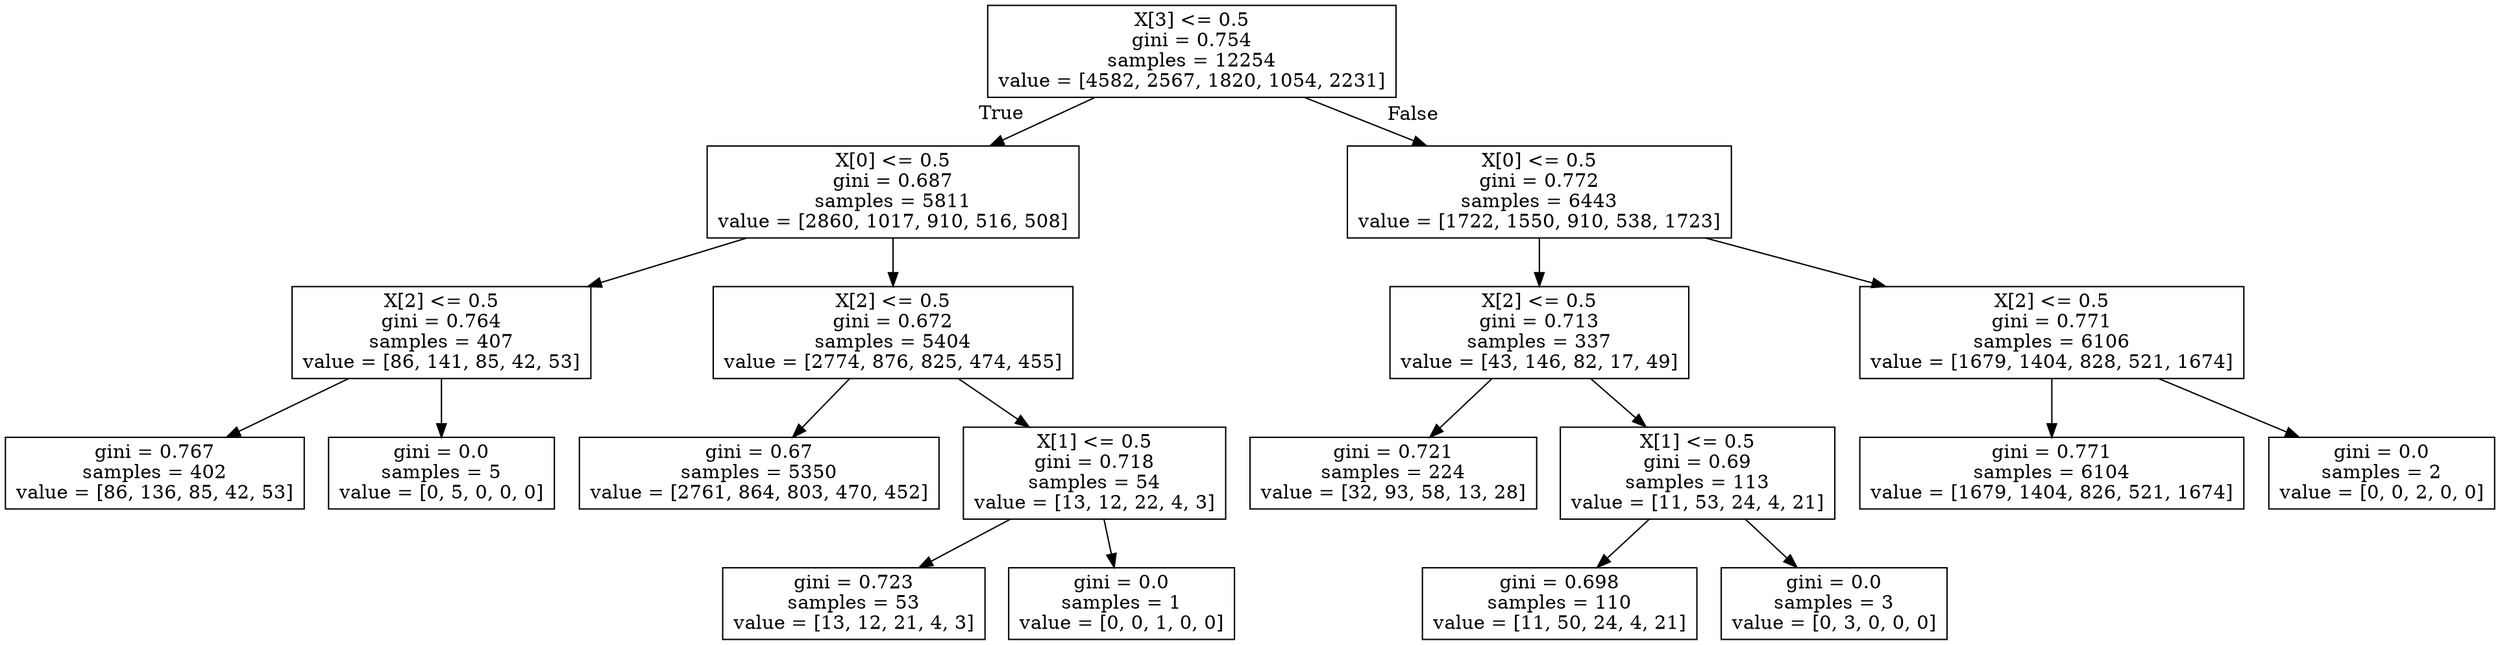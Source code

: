 digraph Tree {
node [shape=box] ;
0 [label="X[3] <= 0.5\ngini = 0.754\nsamples = 12254\nvalue = [4582, 2567, 1820, 1054, 2231]"] ;
1 [label="X[0] <= 0.5\ngini = 0.687\nsamples = 5811\nvalue = [2860, 1017, 910, 516, 508]"] ;
0 -> 1 [labeldistance=2.5, labelangle=45, headlabel="True"] ;
2 [label="X[2] <= 0.5\ngini = 0.764\nsamples = 407\nvalue = [86, 141, 85, 42, 53]"] ;
1 -> 2 ;
3 [label="gini = 0.767\nsamples = 402\nvalue = [86, 136, 85, 42, 53]"] ;
2 -> 3 ;
4 [label="gini = 0.0\nsamples = 5\nvalue = [0, 5, 0, 0, 0]"] ;
2 -> 4 ;
5 [label="X[2] <= 0.5\ngini = 0.672\nsamples = 5404\nvalue = [2774, 876, 825, 474, 455]"] ;
1 -> 5 ;
6 [label="gini = 0.67\nsamples = 5350\nvalue = [2761, 864, 803, 470, 452]"] ;
5 -> 6 ;
7 [label="X[1] <= 0.5\ngini = 0.718\nsamples = 54\nvalue = [13, 12, 22, 4, 3]"] ;
5 -> 7 ;
8 [label="gini = 0.723\nsamples = 53\nvalue = [13, 12, 21, 4, 3]"] ;
7 -> 8 ;
9 [label="gini = 0.0\nsamples = 1\nvalue = [0, 0, 1, 0, 0]"] ;
7 -> 9 ;
10 [label="X[0] <= 0.5\ngini = 0.772\nsamples = 6443\nvalue = [1722, 1550, 910, 538, 1723]"] ;
0 -> 10 [labeldistance=2.5, labelangle=-45, headlabel="False"] ;
11 [label="X[2] <= 0.5\ngini = 0.713\nsamples = 337\nvalue = [43, 146, 82, 17, 49]"] ;
10 -> 11 ;
12 [label="gini = 0.721\nsamples = 224\nvalue = [32, 93, 58, 13, 28]"] ;
11 -> 12 ;
13 [label="X[1] <= 0.5\ngini = 0.69\nsamples = 113\nvalue = [11, 53, 24, 4, 21]"] ;
11 -> 13 ;
14 [label="gini = 0.698\nsamples = 110\nvalue = [11, 50, 24, 4, 21]"] ;
13 -> 14 ;
15 [label="gini = 0.0\nsamples = 3\nvalue = [0, 3, 0, 0, 0]"] ;
13 -> 15 ;
16 [label="X[2] <= 0.5\ngini = 0.771\nsamples = 6106\nvalue = [1679, 1404, 828, 521, 1674]"] ;
10 -> 16 ;
17 [label="gini = 0.771\nsamples = 6104\nvalue = [1679, 1404, 826, 521, 1674]"] ;
16 -> 17 ;
18 [label="gini = 0.0\nsamples = 2\nvalue = [0, 0, 2, 0, 0]"] ;
16 -> 18 ;
}